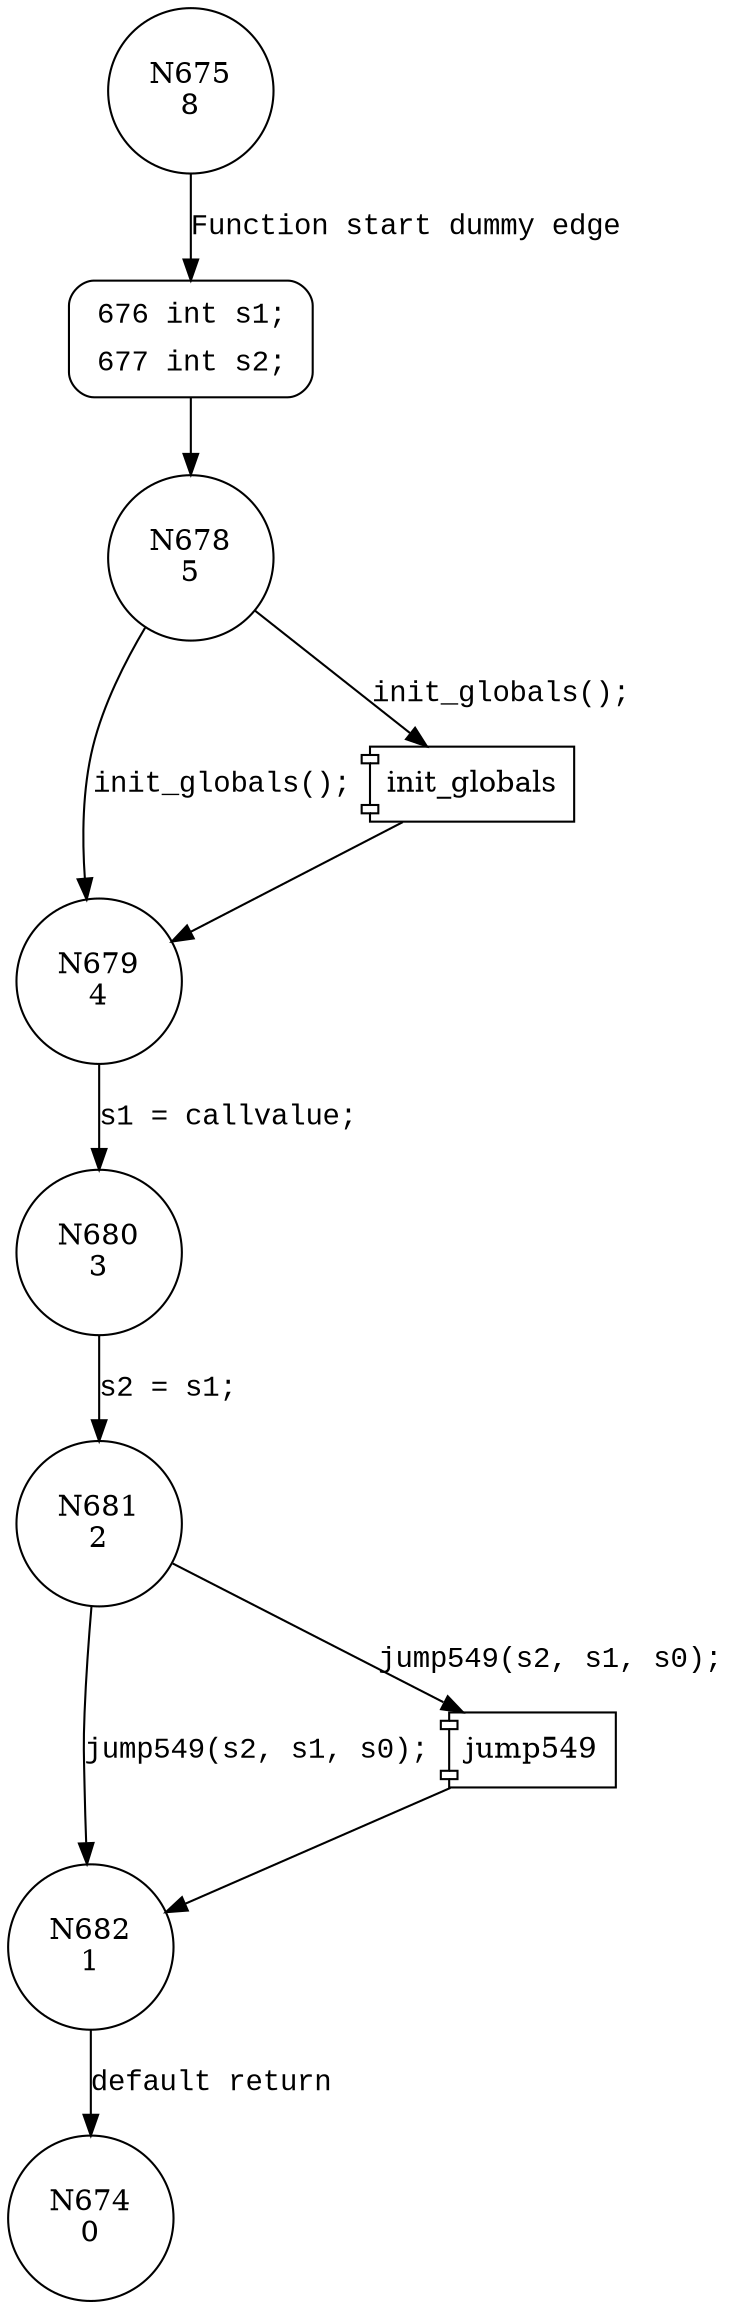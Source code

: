 digraph block549 {
675 [shape="circle" label="N675\n8"]
676 [shape="circle" label="N676\n7"]
678 [shape="circle" label="N678\n5"]
679 [shape="circle" label="N679\n4"]
680 [shape="circle" label="N680\n3"]
681 [shape="circle" label="N681\n2"]
682 [shape="circle" label="N682\n1"]
674 [shape="circle" label="N674\n0"]
676 [style="filled,bold" penwidth="1" fillcolor="white" fontname="Courier New" shape="Mrecord" label=<<table border="0" cellborder="0" cellpadding="3" bgcolor="white"><tr><td align="right">676</td><td align="left">int s1;</td></tr><tr><td align="right">677</td><td align="left">int s2;</td></tr></table>>]
676 -> 678[label=""]
675 -> 676 [label="Function start dummy edge" fontname="Courier New"]
100311 [shape="component" label="init_globals"]
678 -> 100311 [label="init_globals();" fontname="Courier New"]
100311 -> 679 [label="" fontname="Courier New"]
678 -> 679 [label="init_globals();" fontname="Courier New"]
679 -> 680 [label="s1 = callvalue;" fontname="Courier New"]
100312 [shape="component" label="jump549"]
681 -> 100312 [label="jump549(s2, s1, s0);" fontname="Courier New"]
100312 -> 682 [label="" fontname="Courier New"]
681 -> 682 [label="jump549(s2, s1, s0);" fontname="Courier New"]
682 -> 674 [label="default return" fontname="Courier New"]
680 -> 681 [label="s2 = s1;" fontname="Courier New"]
}